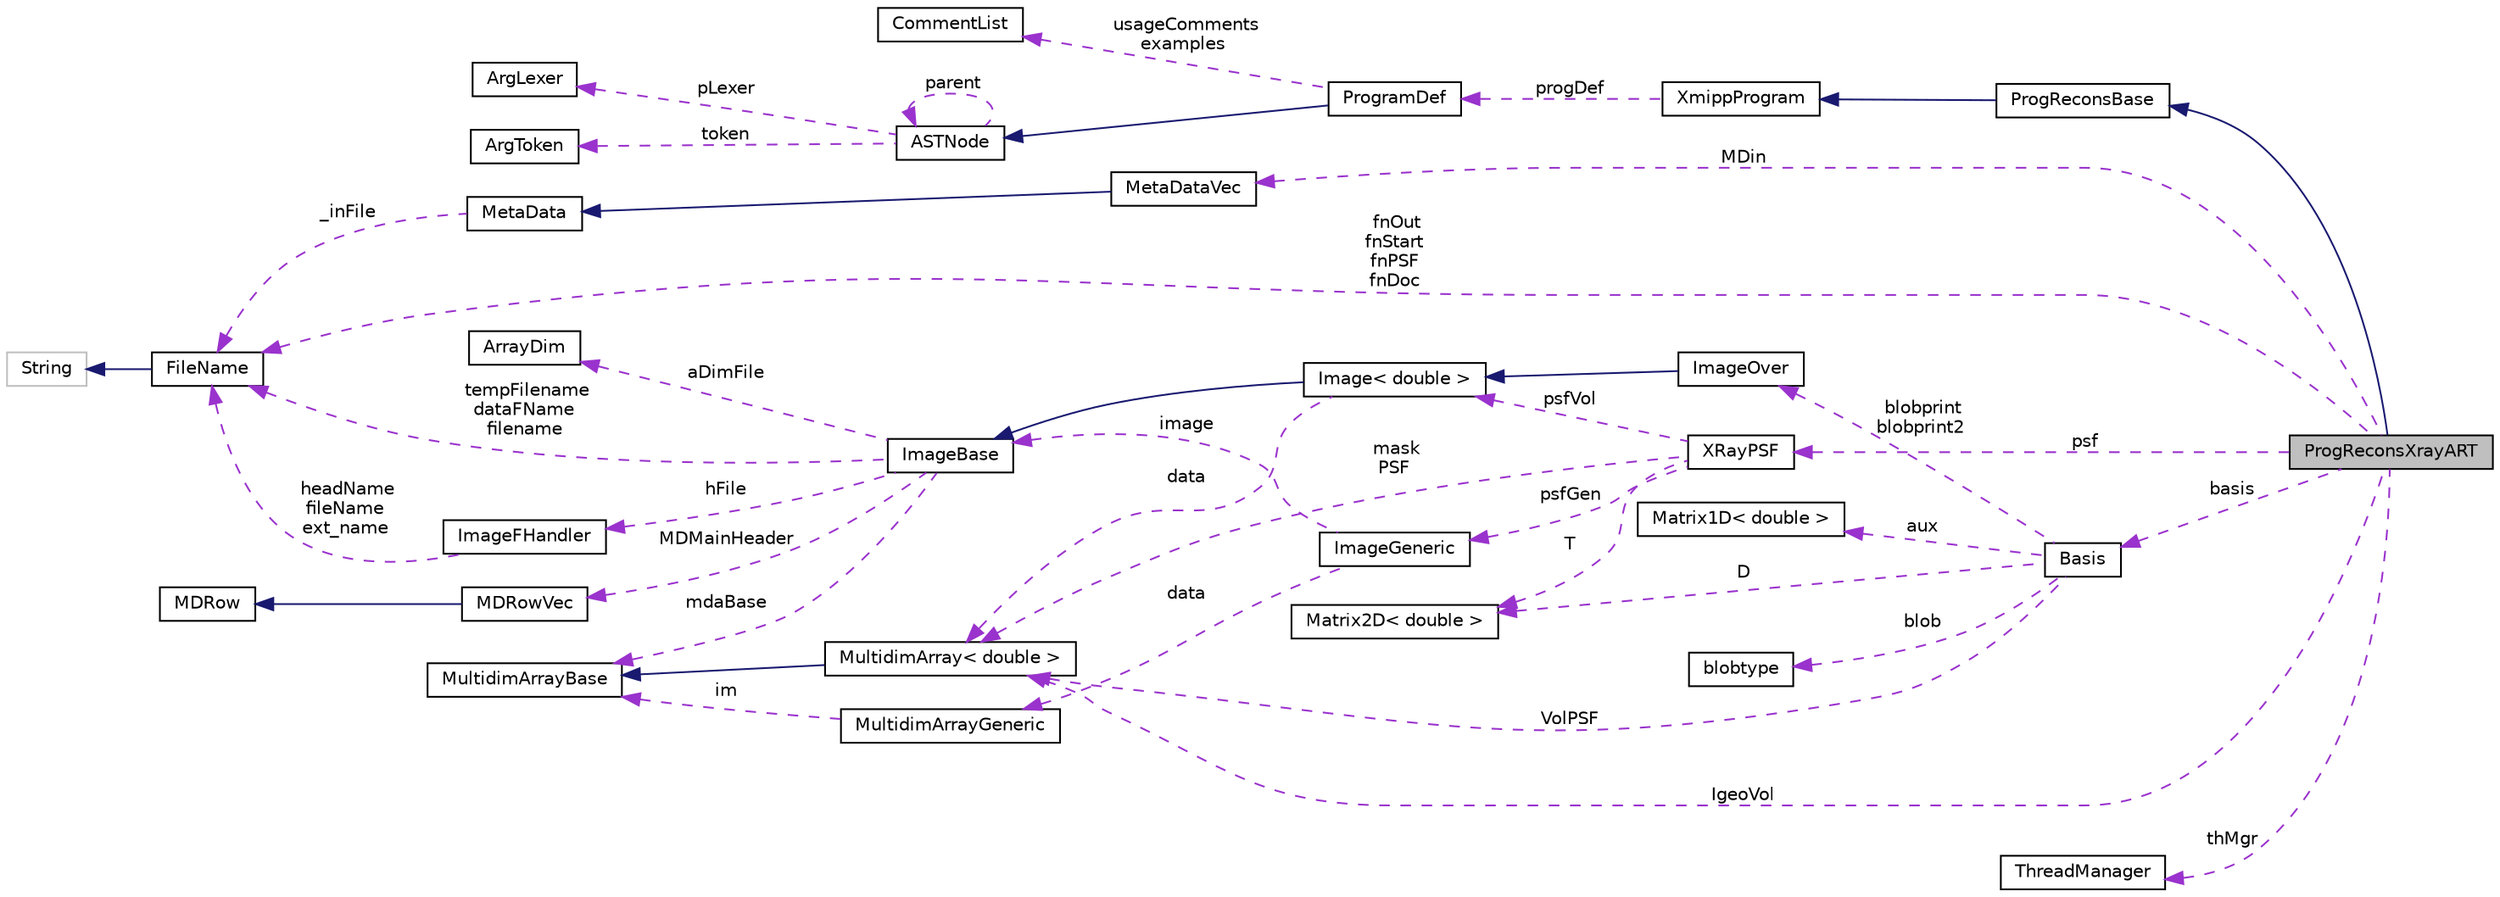 digraph "ProgReconsXrayART"
{
  edge [fontname="Helvetica",fontsize="10",labelfontname="Helvetica",labelfontsize="10"];
  node [fontname="Helvetica",fontsize="10",shape=record];
  rankdir="LR";
  Node3 [label="ProgReconsXrayART",height=0.2,width=0.4,color="black", fillcolor="grey75", style="filled", fontcolor="black"];
  Node4 -> Node3 [dir="back",color="midnightblue",fontsize="10",style="solid",fontname="Helvetica"];
  Node4 [label="ProgReconsBase",height=0.2,width=0.4,color="black", fillcolor="white", style="filled",URL="$classProgReconsBase.html"];
  Node5 -> Node4 [dir="back",color="midnightblue",fontsize="10",style="solid",fontname="Helvetica"];
  Node5 [label="XmippProgram",height=0.2,width=0.4,color="black", fillcolor="white", style="filled",URL="$classXmippProgram.html"];
  Node6 -> Node5 [dir="back",color="darkorchid3",fontsize="10",style="dashed",label=" progDef" ,fontname="Helvetica"];
  Node6 [label="ProgramDef",height=0.2,width=0.4,color="black", fillcolor="white", style="filled",URL="$classProgramDef.html"];
  Node7 -> Node6 [dir="back",color="midnightblue",fontsize="10",style="solid",fontname="Helvetica"];
  Node7 [label="ASTNode",height=0.2,width=0.4,color="black", fillcolor="white", style="filled",URL="$classASTNode.html"];
  Node8 -> Node7 [dir="back",color="darkorchid3",fontsize="10",style="dashed",label=" token" ,fontname="Helvetica"];
  Node8 [label="ArgToken",height=0.2,width=0.4,color="black", fillcolor="white", style="filled",URL="$classArgToken.html"];
  Node9 -> Node7 [dir="back",color="darkorchid3",fontsize="10",style="dashed",label=" pLexer" ,fontname="Helvetica"];
  Node9 [label="ArgLexer",height=0.2,width=0.4,color="black", fillcolor="white", style="filled",URL="$classArgLexer.html"];
  Node7 -> Node7 [dir="back",color="darkorchid3",fontsize="10",style="dashed",label=" parent" ,fontname="Helvetica"];
  Node10 -> Node6 [dir="back",color="darkorchid3",fontsize="10",style="dashed",label=" usageComments\nexamples" ,fontname="Helvetica"];
  Node10 [label="CommentList",height=0.2,width=0.4,color="black", fillcolor="white", style="filled",URL="$classCommentList.html"];
  Node11 -> Node3 [dir="back",color="darkorchid3",fontsize="10",style="dashed",label=" psf" ,fontname="Helvetica"];
  Node11 [label="XRayPSF",height=0.2,width=0.4,color="black", fillcolor="white", style="filled",URL="$classXRayPSF.html"];
  Node12 -> Node11 [dir="back",color="darkorchid3",fontsize="10",style="dashed",label=" T" ,fontname="Helvetica"];
  Node12 [label="Matrix2D\< double \>",height=0.2,width=0.4,color="black", fillcolor="white", style="filled",URL="$classMatrix2D.html"];
  Node13 -> Node11 [dir="back",color="darkorchid3",fontsize="10",style="dashed",label=" psfVol" ,fontname="Helvetica"];
  Node13 [label="Image\< double \>",height=0.2,width=0.4,color="black", fillcolor="white", style="filled",URL="$classImage.html"];
  Node14 -> Node13 [dir="back",color="midnightblue",fontsize="10",style="solid",fontname="Helvetica"];
  Node14 [label="ImageBase",height=0.2,width=0.4,color="black", fillcolor="white", style="filled",URL="$classImageBase.html",tooltip="Image base class. "];
  Node15 -> Node14 [dir="back",color="darkorchid3",fontsize="10",style="dashed",label=" mdaBase" ,fontname="Helvetica"];
  Node15 [label="MultidimArrayBase",height=0.2,width=0.4,color="black", fillcolor="white", style="filled",URL="$classMultidimArrayBase.html"];
  Node16 -> Node14 [dir="back",color="darkorchid3",fontsize="10",style="dashed",label=" MDMainHeader" ,fontname="Helvetica"];
  Node16 [label="MDRowVec",height=0.2,width=0.4,color="black", fillcolor="white", style="filled",URL="$classMDRowVec.html"];
  Node17 -> Node16 [dir="back",color="midnightblue",fontsize="10",style="solid",fontname="Helvetica"];
  Node17 [label="MDRow",height=0.2,width=0.4,color="black", fillcolor="white", style="filled",URL="$classMDRow.html"];
  Node18 -> Node14 [dir="back",color="darkorchid3",fontsize="10",style="dashed",label=" hFile" ,fontname="Helvetica"];
  Node18 [label="ImageFHandler",height=0.2,width=0.4,color="black", fillcolor="white", style="filled",URL="$structImageFHandler.html"];
  Node19 -> Node18 [dir="back",color="darkorchid3",fontsize="10",style="dashed",label=" headName\nfileName\next_name" ,fontname="Helvetica"];
  Node19 [label="FileName",height=0.2,width=0.4,color="black", fillcolor="white", style="filled",URL="$classFileName.html"];
  Node20 -> Node19 [dir="back",color="midnightblue",fontsize="10",style="solid",fontname="Helvetica"];
  Node20 [label="String",height=0.2,width=0.4,color="grey75", fillcolor="white", style="filled"];
  Node21 -> Node14 [dir="back",color="darkorchid3",fontsize="10",style="dashed",label=" aDimFile" ,fontname="Helvetica"];
  Node21 [label="ArrayDim",height=0.2,width=0.4,color="black", fillcolor="white", style="filled",URL="$structArrayDim.html"];
  Node19 -> Node14 [dir="back",color="darkorchid3",fontsize="10",style="dashed",label=" tempFilename\ndataFName\nfilename" ,fontname="Helvetica"];
  Node22 -> Node13 [dir="back",color="darkorchid3",fontsize="10",style="dashed",label=" data" ,fontname="Helvetica"];
  Node22 [label="MultidimArray\< double \>",height=0.2,width=0.4,color="black", fillcolor="white", style="filled",URL="$classMultidimArray.html"];
  Node15 -> Node22 [dir="back",color="midnightblue",fontsize="10",style="solid",fontname="Helvetica"];
  Node23 -> Node11 [dir="back",color="darkorchid3",fontsize="10",style="dashed",label=" psfGen" ,fontname="Helvetica"];
  Node23 [label="ImageGeneric",height=0.2,width=0.4,color="black", fillcolor="white", style="filled",URL="$classImageGeneric.html"];
  Node14 -> Node23 [dir="back",color="darkorchid3",fontsize="10",style="dashed",label=" image" ,fontname="Helvetica"];
  Node24 -> Node23 [dir="back",color="darkorchid3",fontsize="10",style="dashed",label=" data" ,fontname="Helvetica"];
  Node24 [label="MultidimArrayGeneric",height=0.2,width=0.4,color="black", fillcolor="white", style="filled",URL="$classMultidimArrayGeneric.html"];
  Node15 -> Node24 [dir="back",color="darkorchid3",fontsize="10",style="dashed",label=" im" ,fontname="Helvetica"];
  Node22 -> Node11 [dir="back",color="darkorchid3",fontsize="10",style="dashed",label=" mask\nPSF" ,fontname="Helvetica"];
  Node25 -> Node3 [dir="back",color="darkorchid3",fontsize="10",style="dashed",label=" MDin" ,fontname="Helvetica"];
  Node25 [label="MetaDataVec",height=0.2,width=0.4,color="black", fillcolor="white", style="filled",URL="$classMetaDataVec.html"];
  Node26 -> Node25 [dir="back",color="midnightblue",fontsize="10",style="solid",fontname="Helvetica"];
  Node26 [label="MetaData",height=0.2,width=0.4,color="black", fillcolor="white", style="filled",URL="$classMetaData.html"];
  Node19 -> Node26 [dir="back",color="darkorchid3",fontsize="10",style="dashed",label=" _inFile" ,fontname="Helvetica"];
  Node27 -> Node3 [dir="back",color="darkorchid3",fontsize="10",style="dashed",label=" basis" ,fontname="Helvetica"];
  Node27 [label="Basis",height=0.2,width=0.4,color="black", fillcolor="white", style="filled",URL="$classBasis.html"];
  Node28 -> Node27 [dir="back",color="darkorchid3",fontsize="10",style="dashed",label=" blobprint\nblobprint2" ,fontname="Helvetica"];
  Node28 [label="ImageOver",height=0.2,width=0.4,color="black", fillcolor="white", style="filled",URL="$classImageOver.html"];
  Node13 -> Node28 [dir="back",color="midnightblue",fontsize="10",style="solid",fontname="Helvetica"];
  Node29 -> Node27 [dir="back",color="darkorchid3",fontsize="10",style="dashed",label=" blob" ,fontname="Helvetica"];
  Node29 [label="blobtype",height=0.2,width=0.4,color="black", fillcolor="white", style="filled",URL="$structblobtype.html"];
  Node12 -> Node27 [dir="back",color="darkorchid3",fontsize="10",style="dashed",label=" D" ,fontname="Helvetica"];
  Node30 -> Node27 [dir="back",color="darkorchid3",fontsize="10",style="dashed",label=" aux" ,fontname="Helvetica"];
  Node30 [label="Matrix1D\< double \>",height=0.2,width=0.4,color="black", fillcolor="white", style="filled",URL="$classMatrix1D.html"];
  Node22 -> Node27 [dir="back",color="darkorchid3",fontsize="10",style="dashed",label=" VolPSF" ,fontname="Helvetica"];
  Node31 -> Node3 [dir="back",color="darkorchid3",fontsize="10",style="dashed",label=" thMgr" ,fontname="Helvetica"];
  Node31 [label="ThreadManager",height=0.2,width=0.4,color="black", fillcolor="white", style="filled",URL="$classThreadManager.html"];
  Node22 -> Node3 [dir="back",color="darkorchid3",fontsize="10",style="dashed",label=" IgeoVol" ,fontname="Helvetica"];
  Node19 -> Node3 [dir="back",color="darkorchid3",fontsize="10",style="dashed",label=" fnOut\nfnStart\nfnPSF\nfnDoc" ,fontname="Helvetica"];
}
